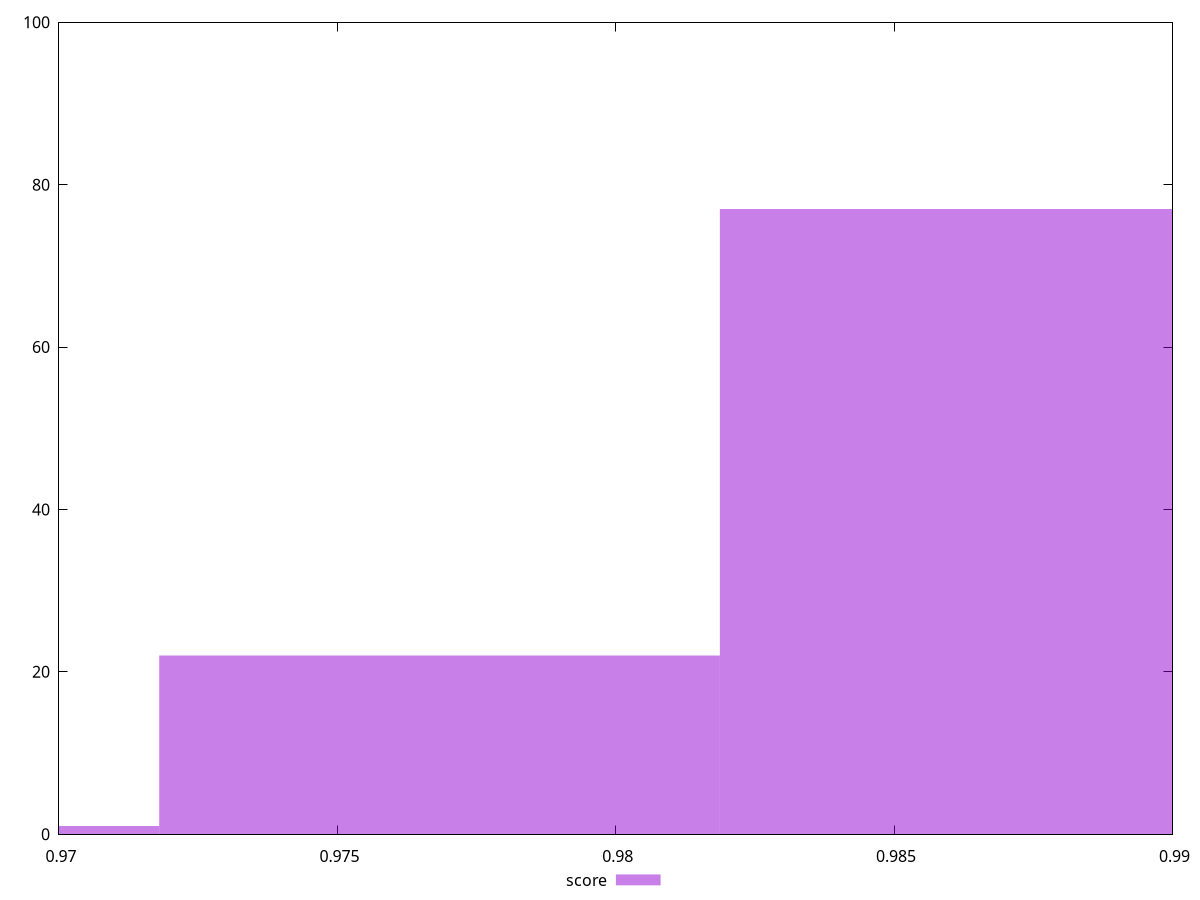 reset

$score <<EOF
0.9667642860382104 1
0.9869052086640064 77
0.9768347473511084 22
EOF

set key outside below
set boxwidth 0.010070461312898025
set xrange [0.97:0.99]
set yrange [0:100]
set trange [0:100]
set style fill transparent solid 0.5 noborder
set terminal svg size 640, 490 enhanced background rgb 'white'
set output "report_00018_2021-02-10T15-25-16.877Z/first-contentful-paint/samples/pages+cached+noadtech+nomedia+nocss/score/histogram.svg"

plot $score title "score" with boxes

reset
